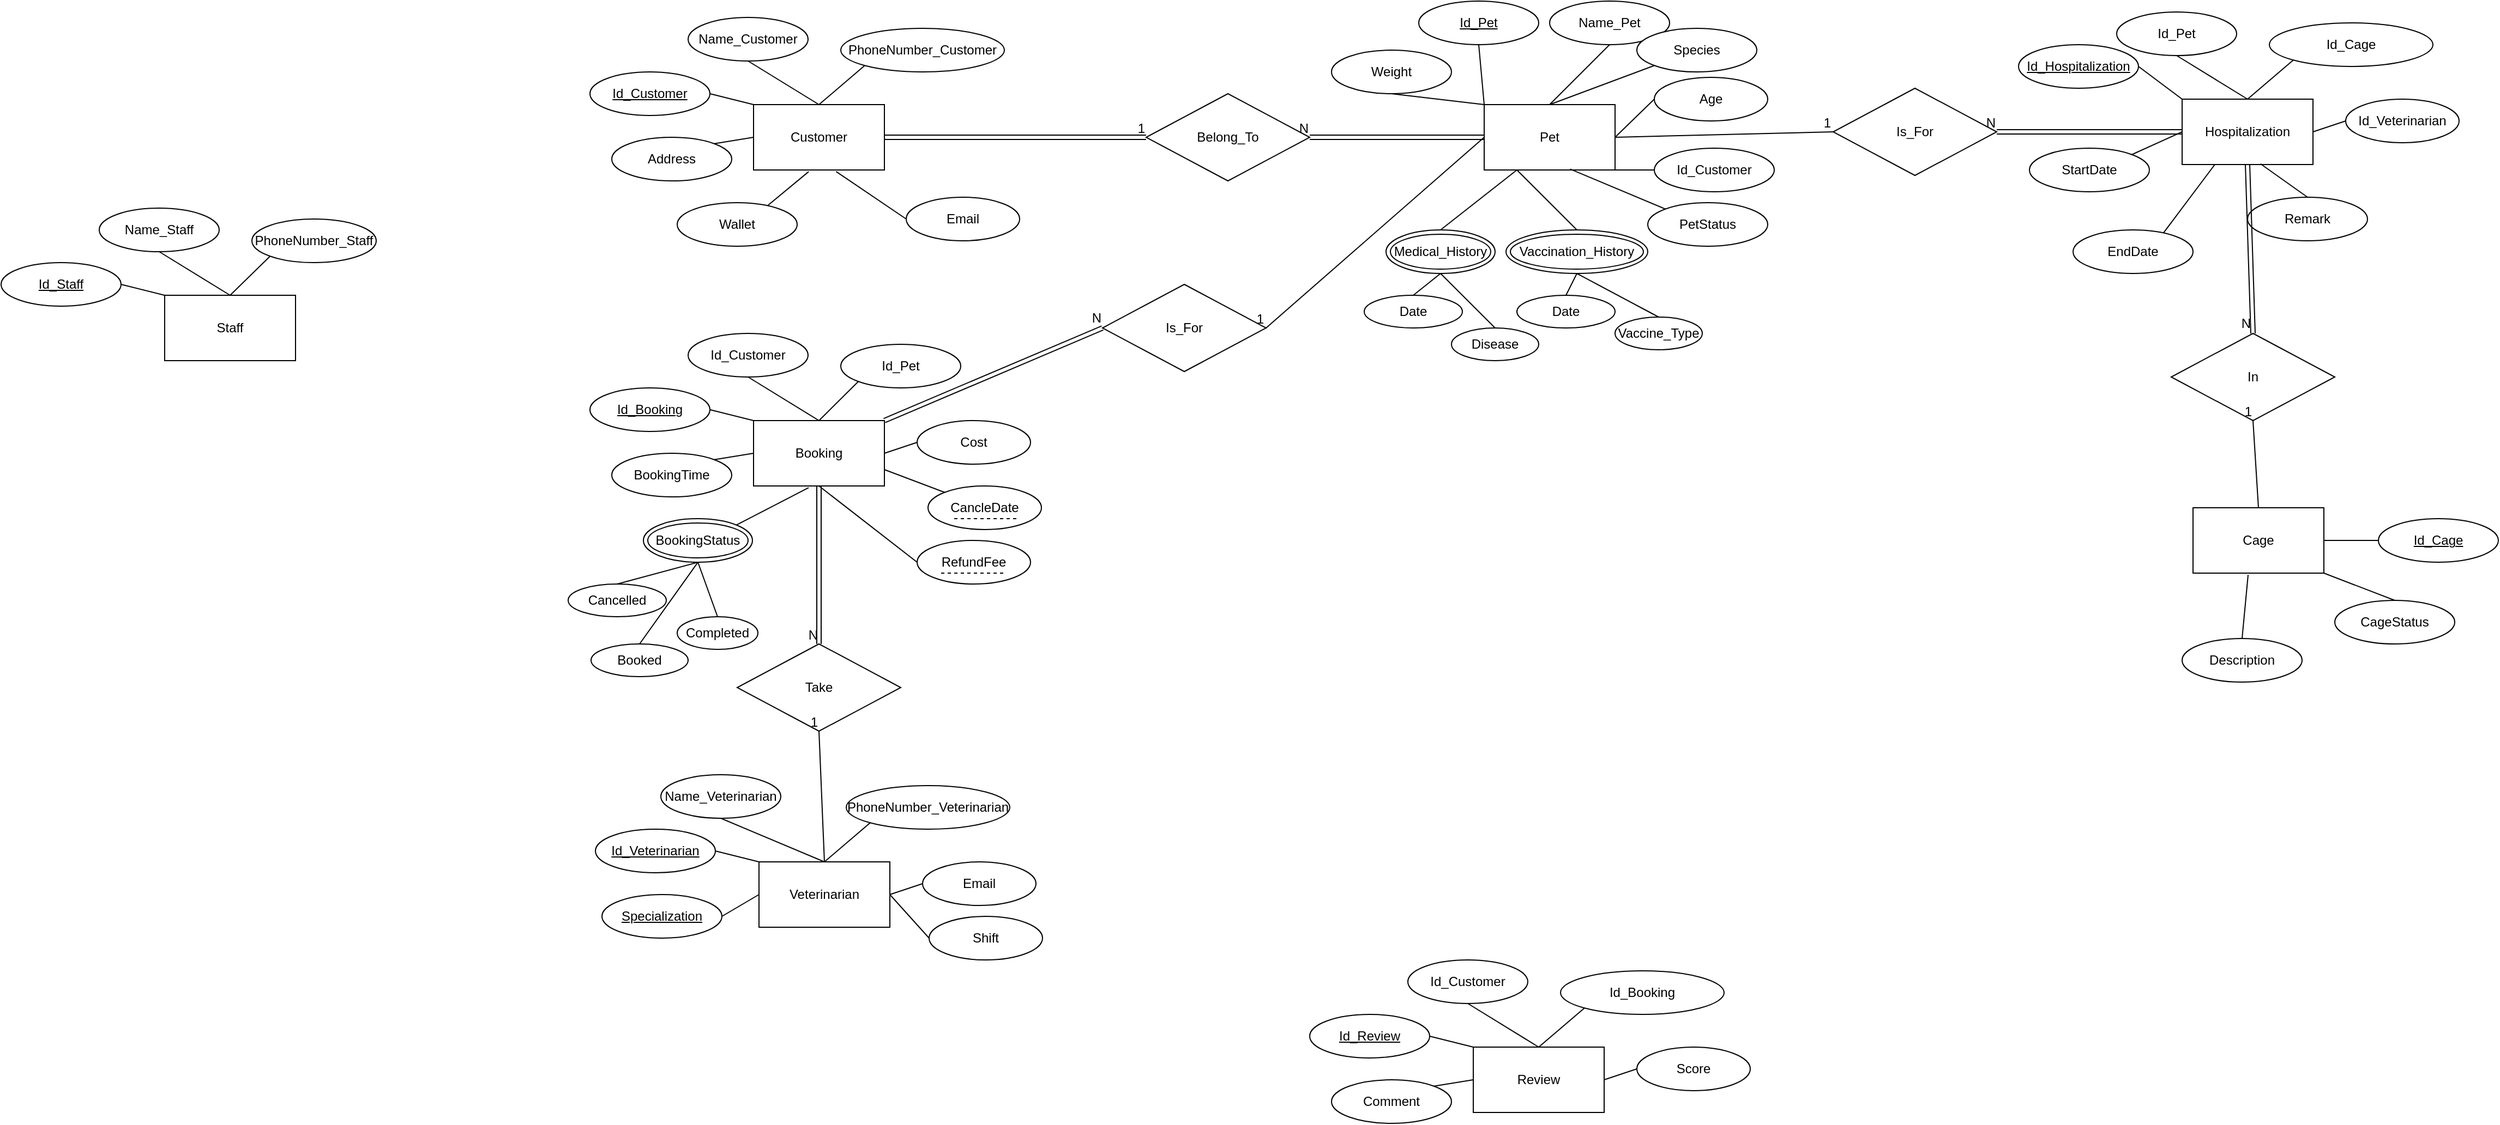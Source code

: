 <mxfile version="25.0.3">
  <diagram name="Trang-1" id="8K1XiuxhxCOyhfcTuzyn">
    <mxGraphModel dx="1692" dy="2005" grid="1" gridSize="10" guides="1" tooltips="1" connect="1" arrows="1" fold="1" page="1" pageScale="1" pageWidth="827" pageHeight="1169" math="0" shadow="0">
      <root>
        <mxCell id="0" />
        <mxCell id="1" parent="0" />
        <mxCell id="QY5TkbS7HgelhhC83756-2" value="Customer" style="rounded=0;whiteSpace=wrap;html=1;" parent="1" vertex="1">
          <mxGeometry x="-40" y="-1005" width="120" height="60" as="geometry" />
        </mxCell>
        <mxCell id="QY5TkbS7HgelhhC83756-3" value="&lt;u&gt;Id_Customer&lt;/u&gt;" style="ellipse;whiteSpace=wrap;html=1;" parent="1" vertex="1">
          <mxGeometry x="-190" y="-1035" width="110" height="40" as="geometry" />
        </mxCell>
        <mxCell id="QY5TkbS7HgelhhC83756-4" value="Address" style="ellipse;whiteSpace=wrap;html=1;" parent="1" vertex="1">
          <mxGeometry x="-170" y="-975" width="110" height="40" as="geometry" />
        </mxCell>
        <mxCell id="QY5TkbS7HgelhhC83756-5" value="Name_Customer" style="ellipse;whiteSpace=wrap;html=1;" parent="1" vertex="1">
          <mxGeometry x="-100" y="-1085" width="110" height="40" as="geometry" />
        </mxCell>
        <mxCell id="QY5TkbS7HgelhhC83756-6" value="PhoneNumber_Customer" style="ellipse;whiteSpace=wrap;html=1;" parent="1" vertex="1">
          <mxGeometry x="40" y="-1075" width="150" height="40" as="geometry" />
        </mxCell>
        <mxCell id="QY5TkbS7HgelhhC83756-7" value="Email" style="ellipse;whiteSpace=wrap;html=1;" parent="1" vertex="1">
          <mxGeometry x="100" y="-920" width="104" height="40" as="geometry" />
        </mxCell>
        <mxCell id="QY5TkbS7HgelhhC83756-8" value="Wallet" style="ellipse;whiteSpace=wrap;html=1;" parent="1" vertex="1">
          <mxGeometry x="-110" y="-915" width="110" height="40" as="geometry" />
        </mxCell>
        <mxCell id="QY5TkbS7HgelhhC83756-9" value="" style="endArrow=none;html=1;rounded=0;entryX=0;entryY=1;entryDx=0;entryDy=0;exitX=0.5;exitY=0;exitDx=0;exitDy=0;" parent="1" source="QY5TkbS7HgelhhC83756-2" target="QY5TkbS7HgelhhC83756-6" edge="1">
          <mxGeometry width="50" height="50" relative="1" as="geometry">
            <mxPoint x="170" y="-755" as="sourcePoint" />
            <mxPoint x="220" y="-805" as="targetPoint" />
          </mxGeometry>
        </mxCell>
        <mxCell id="QY5TkbS7HgelhhC83756-10" value="" style="endArrow=none;html=1;rounded=0;exitX=0.5;exitY=1;exitDx=0;exitDy=0;entryX=0.5;entryY=0;entryDx=0;entryDy=0;" parent="1" source="QY5TkbS7HgelhhC83756-5" target="QY5TkbS7HgelhhC83756-2" edge="1">
          <mxGeometry width="50" height="50" relative="1" as="geometry">
            <mxPoint x="180" y="-745" as="sourcePoint" />
            <mxPoint x="230" y="-795" as="targetPoint" />
          </mxGeometry>
        </mxCell>
        <mxCell id="QY5TkbS7HgelhhC83756-11" value="" style="endArrow=none;html=1;rounded=0;entryX=0.631;entryY=1.024;entryDx=0;entryDy=0;exitX=0;exitY=0.5;exitDx=0;exitDy=0;entryPerimeter=0;" parent="1" source="QY5TkbS7HgelhhC83756-7" target="QY5TkbS7HgelhhC83756-2" edge="1">
          <mxGeometry width="50" height="50" relative="1" as="geometry">
            <mxPoint x="190" y="-735" as="sourcePoint" />
            <mxPoint x="240" y="-785" as="targetPoint" />
          </mxGeometry>
        </mxCell>
        <mxCell id="QY5TkbS7HgelhhC83756-12" value="" style="endArrow=none;html=1;rounded=0;exitX=1;exitY=0.5;exitDx=0;exitDy=0;entryX=0;entryY=0;entryDx=0;entryDy=0;" parent="1" source="QY5TkbS7HgelhhC83756-3" target="QY5TkbS7HgelhhC83756-2" edge="1">
          <mxGeometry width="50" height="50" relative="1" as="geometry">
            <mxPoint x="-5" y="-1025" as="sourcePoint" />
            <mxPoint x="30" y="-995" as="targetPoint" />
          </mxGeometry>
        </mxCell>
        <mxCell id="QY5TkbS7HgelhhC83756-13" value="" style="endArrow=none;html=1;rounded=0;exitX=1;exitY=0;exitDx=0;exitDy=0;entryX=0;entryY=0.5;entryDx=0;entryDy=0;" parent="1" source="QY5TkbS7HgelhhC83756-4" target="QY5TkbS7HgelhhC83756-2" edge="1">
          <mxGeometry width="50" height="50" relative="1" as="geometry">
            <mxPoint x="-70" y="-1005" as="sourcePoint" />
            <mxPoint x="-30" y="-995" as="targetPoint" />
          </mxGeometry>
        </mxCell>
        <mxCell id="QY5TkbS7HgelhhC83756-14" value="" style="endArrow=none;html=1;rounded=0;entryX=0.421;entryY=1.026;entryDx=0;entryDy=0;entryPerimeter=0;exitX=0.756;exitY=0.062;exitDx=0;exitDy=0;exitPerimeter=0;" parent="1" source="QY5TkbS7HgelhhC83756-8" target="QY5TkbS7HgelhhC83756-2" edge="1">
          <mxGeometry width="50" height="50" relative="1" as="geometry">
            <mxPoint x="-30" y="-918" as="sourcePoint" />
            <mxPoint x="-30" y="-935" as="targetPoint" />
          </mxGeometry>
        </mxCell>
        <mxCell id="QY5TkbS7HgelhhC83756-18" value="Pet" style="rounded=0;whiteSpace=wrap;html=1;" parent="1" vertex="1">
          <mxGeometry x="630" y="-1005" width="120" height="60" as="geometry" />
        </mxCell>
        <mxCell id="QY5TkbS7HgelhhC83756-19" value="&lt;u&gt;Id_Pet&lt;/u&gt;" style="ellipse;whiteSpace=wrap;html=1;" parent="1" vertex="1">
          <mxGeometry x="570" y="-1100" width="110" height="40" as="geometry" />
        </mxCell>
        <mxCell id="QY5TkbS7HgelhhC83756-20" value="Weight" style="ellipse;whiteSpace=wrap;html=1;" parent="1" vertex="1">
          <mxGeometry x="490" y="-1055" width="110" height="40" as="geometry" />
        </mxCell>
        <mxCell id="QY5TkbS7HgelhhC83756-21" value="Name_Pet" style="ellipse;whiteSpace=wrap;html=1;" parent="1" vertex="1">
          <mxGeometry x="690" y="-1100" width="110" height="40" as="geometry" />
        </mxCell>
        <mxCell id="QY5TkbS7HgelhhC83756-22" value="Species" style="ellipse;whiteSpace=wrap;html=1;" parent="1" vertex="1">
          <mxGeometry x="770" y="-1075" width="110" height="40" as="geometry" />
        </mxCell>
        <mxCell id="QY5TkbS7HgelhhC83756-23" value="Age" style="ellipse;whiteSpace=wrap;html=1;" parent="1" vertex="1">
          <mxGeometry x="786" y="-1030" width="104" height="40" as="geometry" />
        </mxCell>
        <mxCell id="QY5TkbS7HgelhhC83756-25" value="" style="endArrow=none;html=1;rounded=0;entryX=0;entryY=1;entryDx=0;entryDy=0;exitX=0.5;exitY=0;exitDx=0;exitDy=0;" parent="1" source="QY5TkbS7HgelhhC83756-18" target="QY5TkbS7HgelhhC83756-22" edge="1">
          <mxGeometry width="50" height="50" relative="1" as="geometry">
            <mxPoint x="840" y="-745" as="sourcePoint" />
            <mxPoint x="890" y="-795" as="targetPoint" />
          </mxGeometry>
        </mxCell>
        <mxCell id="QY5TkbS7HgelhhC83756-26" value="" style="endArrow=none;html=1;rounded=0;exitX=0.5;exitY=1;exitDx=0;exitDy=0;entryX=0.5;entryY=0;entryDx=0;entryDy=0;" parent="1" source="QY5TkbS7HgelhhC83756-21" target="QY5TkbS7HgelhhC83756-18" edge="1">
          <mxGeometry width="50" height="50" relative="1" as="geometry">
            <mxPoint x="850" y="-735" as="sourcePoint" />
            <mxPoint x="900" y="-785" as="targetPoint" />
          </mxGeometry>
        </mxCell>
        <mxCell id="QY5TkbS7HgelhhC83756-27" value="" style="endArrow=none;html=1;rounded=0;entryX=1;entryY=0.5;entryDx=0;entryDy=0;exitX=0;exitY=0.5;exitDx=0;exitDy=0;" parent="1" source="QY5TkbS7HgelhhC83756-23" target="QY5TkbS7HgelhhC83756-18" edge="1">
          <mxGeometry width="50" height="50" relative="1" as="geometry">
            <mxPoint x="860" y="-725" as="sourcePoint" />
            <mxPoint x="910" y="-775" as="targetPoint" />
          </mxGeometry>
        </mxCell>
        <mxCell id="QY5TkbS7HgelhhC83756-28" value="" style="endArrow=none;html=1;rounded=0;exitX=0.5;exitY=1;exitDx=0;exitDy=0;entryX=0;entryY=0;entryDx=0;entryDy=0;" parent="1" source="QY5TkbS7HgelhhC83756-19" target="QY5TkbS7HgelhhC83756-18" edge="1">
          <mxGeometry width="50" height="50" relative="1" as="geometry">
            <mxPoint x="665" y="-1015" as="sourcePoint" />
            <mxPoint x="700" y="-985" as="targetPoint" />
          </mxGeometry>
        </mxCell>
        <mxCell id="QY5TkbS7HgelhhC83756-29" value="" style="endArrow=none;html=1;rounded=0;entryX=0;entryY=0;entryDx=0;entryDy=0;exitX=0.5;exitY=1;exitDx=0;exitDy=0;" parent="1" source="QY5TkbS7HgelhhC83756-20" target="QY5TkbS7HgelhhC83756-18" edge="1">
          <mxGeometry width="50" height="50" relative="1" as="geometry">
            <mxPoint x="644" y="-1050" as="sourcePoint" />
            <mxPoint x="630" y="-965" as="targetPoint" />
          </mxGeometry>
        </mxCell>
        <mxCell id="QY5TkbS7HgelhhC83756-31" value="Id_Customer" style="ellipse;whiteSpace=wrap;html=1;" parent="1" vertex="1">
          <mxGeometry x="786" y="-965" width="110" height="40" as="geometry" />
        </mxCell>
        <mxCell id="QY5TkbS7HgelhhC83756-32" value="" style="endArrow=none;html=1;rounded=0;entryX=1;entryY=1;entryDx=0;entryDy=0;exitX=0;exitY=0.5;exitDx=0;exitDy=0;" parent="1" source="QY5TkbS7HgelhhC83756-31" target="QY5TkbS7HgelhhC83756-18" edge="1">
          <mxGeometry width="50" height="50" relative="1" as="geometry">
            <mxPoint x="880" y="-860" as="sourcePoint" />
            <mxPoint x="700" y="-760" as="targetPoint" />
          </mxGeometry>
        </mxCell>
        <mxCell id="QY5TkbS7HgelhhC83756-36" value="Medical_History" style="ellipse;shape=doubleEllipse;whiteSpace=wrap;html=1;" parent="1" vertex="1">
          <mxGeometry x="540" y="-890" width="100" height="40" as="geometry" />
        </mxCell>
        <mxCell id="QY5TkbS7HgelhhC83756-37" value="Vaccination_History" style="ellipse;shape=doubleEllipse;whiteSpace=wrap;html=1;" parent="1" vertex="1">
          <mxGeometry x="650" y="-890" width="130" height="40" as="geometry" />
        </mxCell>
        <mxCell id="QY5TkbS7HgelhhC83756-38" value="" style="endArrow=none;html=1;rounded=0;exitX=0.25;exitY=1;exitDx=0;exitDy=0;entryX=0.5;entryY=0;entryDx=0;entryDy=0;" parent="1" source="QY5TkbS7HgelhhC83756-18" target="QY5TkbS7HgelhhC83756-36" edge="1">
          <mxGeometry width="50" height="50" relative="1" as="geometry">
            <mxPoint x="654" y="-1046" as="sourcePoint" />
            <mxPoint x="640" y="-985" as="targetPoint" />
          </mxGeometry>
        </mxCell>
        <mxCell id="QY5TkbS7HgelhhC83756-39" value="" style="endArrow=none;html=1;rounded=0;exitX=0.25;exitY=1;exitDx=0;exitDy=0;entryX=0.5;entryY=0;entryDx=0;entryDy=0;" parent="1" source="QY5TkbS7HgelhhC83756-18" target="QY5TkbS7HgelhhC83756-37" edge="1">
          <mxGeometry width="50" height="50" relative="1" as="geometry">
            <mxPoint x="654" y="-1046" as="sourcePoint" />
            <mxPoint x="640" y="-985" as="targetPoint" />
          </mxGeometry>
        </mxCell>
        <mxCell id="QY5TkbS7HgelhhC83756-40" value="Disease" style="ellipse;whiteSpace=wrap;html=1;" parent="1" vertex="1">
          <mxGeometry x="600" y="-800" width="80" height="30" as="geometry" />
        </mxCell>
        <mxCell id="QY5TkbS7HgelhhC83756-41" value="Date" style="ellipse;whiteSpace=wrap;html=1;" parent="1" vertex="1">
          <mxGeometry x="520" y="-830" width="90" height="30" as="geometry" />
        </mxCell>
        <mxCell id="QY5TkbS7HgelhhC83756-42" value="Vaccine_Type" style="ellipse;whiteSpace=wrap;html=1;" parent="1" vertex="1">
          <mxGeometry x="750" y="-810" width="80" height="30" as="geometry" />
        </mxCell>
        <mxCell id="QY5TkbS7HgelhhC83756-43" value="Date" style="ellipse;whiteSpace=wrap;html=1;" parent="1" vertex="1">
          <mxGeometry x="660" y="-830" width="90" height="30" as="geometry" />
        </mxCell>
        <mxCell id="QY5TkbS7HgelhhC83756-45" value="" style="endArrow=none;html=1;rounded=0;exitX=0.5;exitY=1;exitDx=0;exitDy=0;entryX=0.5;entryY=0;entryDx=0;entryDy=0;" parent="1" source="QY5TkbS7HgelhhC83756-36" target="QY5TkbS7HgelhhC83756-41" edge="1">
          <mxGeometry width="50" height="50" relative="1" as="geometry">
            <mxPoint x="670" y="-925" as="sourcePoint" />
            <mxPoint x="600" y="-880" as="targetPoint" />
          </mxGeometry>
        </mxCell>
        <mxCell id="QY5TkbS7HgelhhC83756-46" value="" style="endArrow=none;html=1;rounded=0;exitX=0.5;exitY=1;exitDx=0;exitDy=0;entryX=0.5;entryY=0;entryDx=0;entryDy=0;" parent="1" source="QY5TkbS7HgelhhC83756-36" target="QY5TkbS7HgelhhC83756-40" edge="1">
          <mxGeometry width="50" height="50" relative="1" as="geometry">
            <mxPoint x="600" y="-840" as="sourcePoint" />
            <mxPoint x="575" y="-820" as="targetPoint" />
          </mxGeometry>
        </mxCell>
        <mxCell id="QY5TkbS7HgelhhC83756-47" value="" style="endArrow=none;html=1;rounded=0;exitX=0.5;exitY=1;exitDx=0;exitDy=0;entryX=0.5;entryY=0;entryDx=0;entryDy=0;" parent="1" source="QY5TkbS7HgelhhC83756-37" target="QY5TkbS7HgelhhC83756-42" edge="1">
          <mxGeometry width="50" height="50" relative="1" as="geometry">
            <mxPoint x="600" y="-840" as="sourcePoint" />
            <mxPoint x="650" y="-790" as="targetPoint" />
          </mxGeometry>
        </mxCell>
        <mxCell id="QY5TkbS7HgelhhC83756-48" value="" style="endArrow=none;html=1;rounded=0;exitX=0.5;exitY=1;exitDx=0;exitDy=0;entryX=0.5;entryY=0;entryDx=0;entryDy=0;" parent="1" source="QY5TkbS7HgelhhC83756-37" target="QY5TkbS7HgelhhC83756-43" edge="1">
          <mxGeometry width="50" height="50" relative="1" as="geometry">
            <mxPoint x="725" y="-840" as="sourcePoint" />
            <mxPoint x="800" y="-800" as="targetPoint" />
          </mxGeometry>
        </mxCell>
        <mxCell id="QY5TkbS7HgelhhC83756-49" value="Staff" style="rounded=0;whiteSpace=wrap;html=1;" parent="1" vertex="1">
          <mxGeometry x="-580" y="-830" width="120" height="60" as="geometry" />
        </mxCell>
        <mxCell id="QY5TkbS7HgelhhC83756-50" value="&lt;u&gt;Id_Staff&lt;/u&gt;" style="ellipse;whiteSpace=wrap;html=1;" parent="1" vertex="1">
          <mxGeometry x="-730" y="-860" width="110" height="40" as="geometry" />
        </mxCell>
        <mxCell id="QY5TkbS7HgelhhC83756-52" value="Name_Staff" style="ellipse;whiteSpace=wrap;html=1;" parent="1" vertex="1">
          <mxGeometry x="-640" y="-910" width="110" height="40" as="geometry" />
        </mxCell>
        <mxCell id="QY5TkbS7HgelhhC83756-53" value="PhoneNumber_Staff" style="ellipse;whiteSpace=wrap;html=1;" parent="1" vertex="1">
          <mxGeometry x="-500" y="-900" width="114" height="40" as="geometry" />
        </mxCell>
        <mxCell id="QY5TkbS7HgelhhC83756-56" value="" style="endArrow=none;html=1;rounded=0;entryX=0;entryY=1;entryDx=0;entryDy=0;exitX=0.5;exitY=0;exitDx=0;exitDy=0;" parent="1" source="QY5TkbS7HgelhhC83756-49" target="QY5TkbS7HgelhhC83756-53" edge="1">
          <mxGeometry width="50" height="50" relative="1" as="geometry">
            <mxPoint x="-370" y="-580" as="sourcePoint" />
            <mxPoint x="-320" y="-630" as="targetPoint" />
          </mxGeometry>
        </mxCell>
        <mxCell id="QY5TkbS7HgelhhC83756-57" value="" style="endArrow=none;html=1;rounded=0;exitX=0.5;exitY=1;exitDx=0;exitDy=0;entryX=0.5;entryY=0;entryDx=0;entryDy=0;" parent="1" source="QY5TkbS7HgelhhC83756-52" target="QY5TkbS7HgelhhC83756-49" edge="1">
          <mxGeometry width="50" height="50" relative="1" as="geometry">
            <mxPoint x="-360" y="-570" as="sourcePoint" />
            <mxPoint x="-310" y="-620" as="targetPoint" />
          </mxGeometry>
        </mxCell>
        <mxCell id="QY5TkbS7HgelhhC83756-59" value="" style="endArrow=none;html=1;rounded=0;exitX=1;exitY=0.5;exitDx=0;exitDy=0;entryX=0;entryY=0;entryDx=0;entryDy=0;" parent="1" source="QY5TkbS7HgelhhC83756-50" target="QY5TkbS7HgelhhC83756-49" edge="1">
          <mxGeometry width="50" height="50" relative="1" as="geometry">
            <mxPoint x="-545" y="-850" as="sourcePoint" />
            <mxPoint x="-510" y="-820" as="targetPoint" />
          </mxGeometry>
        </mxCell>
        <mxCell id="CYrbQzywCWd79HdZjNZl-1" value="Veterinarian" style="rounded=0;whiteSpace=wrap;html=1;" parent="1" vertex="1">
          <mxGeometry x="-35" y="-310" width="120" height="60" as="geometry" />
        </mxCell>
        <mxCell id="CYrbQzywCWd79HdZjNZl-2" value="&lt;u&gt;Id_Veterinarian&lt;/u&gt;" style="ellipse;whiteSpace=wrap;html=1;" parent="1" vertex="1">
          <mxGeometry x="-185" y="-340" width="110" height="40" as="geometry" />
        </mxCell>
        <mxCell id="CYrbQzywCWd79HdZjNZl-4" value="Name_Veterinarian" style="ellipse;whiteSpace=wrap;html=1;" parent="1" vertex="1">
          <mxGeometry x="-125" y="-390" width="110" height="40" as="geometry" />
        </mxCell>
        <mxCell id="CYrbQzywCWd79HdZjNZl-5" value="PhoneNumber_Veterinarian" style="ellipse;whiteSpace=wrap;html=1;" parent="1" vertex="1">
          <mxGeometry x="45" y="-380" width="150" height="40" as="geometry" />
        </mxCell>
        <mxCell id="CYrbQzywCWd79HdZjNZl-6" value="Email" style="ellipse;whiteSpace=wrap;html=1;" parent="1" vertex="1">
          <mxGeometry x="115" y="-310" width="104" height="40" as="geometry" />
        </mxCell>
        <mxCell id="CYrbQzywCWd79HdZjNZl-8" value="" style="endArrow=none;html=1;rounded=0;entryX=0;entryY=1;entryDx=0;entryDy=0;exitX=0.5;exitY=0;exitDx=0;exitDy=0;" parent="1" source="CYrbQzywCWd79HdZjNZl-1" target="CYrbQzywCWd79HdZjNZl-5" edge="1">
          <mxGeometry width="50" height="50" relative="1" as="geometry">
            <mxPoint x="175" y="-60" as="sourcePoint" />
            <mxPoint x="225" y="-110" as="targetPoint" />
          </mxGeometry>
        </mxCell>
        <mxCell id="CYrbQzywCWd79HdZjNZl-9" value="" style="endArrow=none;html=1;rounded=0;exitX=0.5;exitY=1;exitDx=0;exitDy=0;entryX=0.5;entryY=0;entryDx=0;entryDy=0;" parent="1" source="CYrbQzywCWd79HdZjNZl-4" target="CYrbQzywCWd79HdZjNZl-1" edge="1">
          <mxGeometry width="50" height="50" relative="1" as="geometry">
            <mxPoint x="185" y="-50" as="sourcePoint" />
            <mxPoint x="235" y="-100" as="targetPoint" />
          </mxGeometry>
        </mxCell>
        <mxCell id="CYrbQzywCWd79HdZjNZl-10" value="" style="endArrow=none;html=1;rounded=0;entryX=1;entryY=0.5;entryDx=0;entryDy=0;exitX=0;exitY=0.5;exitDx=0;exitDy=0;" parent="1" source="CYrbQzywCWd79HdZjNZl-6" target="CYrbQzywCWd79HdZjNZl-1" edge="1">
          <mxGeometry width="50" height="50" relative="1" as="geometry">
            <mxPoint x="195" y="-40" as="sourcePoint" />
            <mxPoint x="245" y="-90" as="targetPoint" />
          </mxGeometry>
        </mxCell>
        <mxCell id="CYrbQzywCWd79HdZjNZl-11" value="" style="endArrow=none;html=1;rounded=0;exitX=1;exitY=0.5;exitDx=0;exitDy=0;entryX=0;entryY=0;entryDx=0;entryDy=0;" parent="1" source="CYrbQzywCWd79HdZjNZl-2" target="CYrbQzywCWd79HdZjNZl-1" edge="1">
          <mxGeometry width="50" height="50" relative="1" as="geometry">
            <mxPoint y="-330" as="sourcePoint" />
            <mxPoint x="35" y="-300" as="targetPoint" />
          </mxGeometry>
        </mxCell>
        <mxCell id="CYrbQzywCWd79HdZjNZl-12" value="" style="endArrow=none;html=1;rounded=0;exitX=1;exitY=0.5;exitDx=0;exitDy=0;entryX=0;entryY=0.5;entryDx=0;entryDy=0;" parent="1" source="CYrbQzywCWd79HdZjNZl-14" target="CYrbQzywCWd79HdZjNZl-1" edge="1">
          <mxGeometry width="50" height="50" relative="1" as="geometry">
            <mxPoint x="-71.246" y="-274.192" as="sourcePoint" />
            <mxPoint x="-25" y="-300" as="targetPoint" />
          </mxGeometry>
        </mxCell>
        <mxCell id="CYrbQzywCWd79HdZjNZl-14" value="&lt;u&gt;Specialization&lt;/u&gt;" style="ellipse;whiteSpace=wrap;html=1;" parent="1" vertex="1">
          <mxGeometry x="-179" y="-280" width="110" height="40" as="geometry" />
        </mxCell>
        <mxCell id="CYrbQzywCWd79HdZjNZl-16" value="Booking" style="rounded=0;whiteSpace=wrap;html=1;" parent="1" vertex="1">
          <mxGeometry x="-40" y="-715" width="120" height="60" as="geometry" />
        </mxCell>
        <mxCell id="CYrbQzywCWd79HdZjNZl-17" value="&lt;u&gt;Id_Booking&lt;/u&gt;" style="ellipse;whiteSpace=wrap;html=1;" parent="1" vertex="1">
          <mxGeometry x="-190" y="-745" width="110" height="40" as="geometry" />
        </mxCell>
        <mxCell id="CYrbQzywCWd79HdZjNZl-18" value="BookingTime" style="ellipse;whiteSpace=wrap;html=1;" parent="1" vertex="1">
          <mxGeometry x="-170" y="-685" width="110" height="40" as="geometry" />
        </mxCell>
        <mxCell id="CYrbQzywCWd79HdZjNZl-19" value="Id_Customer" style="ellipse;whiteSpace=wrap;html=1;" parent="1" vertex="1">
          <mxGeometry x="-100" y="-795" width="110" height="40" as="geometry" />
        </mxCell>
        <mxCell id="CYrbQzywCWd79HdZjNZl-20" value="Id_Pet" style="ellipse;whiteSpace=wrap;html=1;" parent="1" vertex="1">
          <mxGeometry x="40" y="-785" width="110" height="40" as="geometry" />
        </mxCell>
        <mxCell id="CYrbQzywCWd79HdZjNZl-21" value="Cost" style="ellipse;whiteSpace=wrap;html=1;" parent="1" vertex="1">
          <mxGeometry x="110" y="-715" width="104" height="40" as="geometry" />
        </mxCell>
        <mxCell id="CYrbQzywCWd79HdZjNZl-23" value="" style="endArrow=none;html=1;rounded=0;entryX=0;entryY=1;entryDx=0;entryDy=0;exitX=0.5;exitY=0;exitDx=0;exitDy=0;" parent="1" source="CYrbQzywCWd79HdZjNZl-16" target="CYrbQzywCWd79HdZjNZl-20" edge="1">
          <mxGeometry width="50" height="50" relative="1" as="geometry">
            <mxPoint x="170" y="-465" as="sourcePoint" />
            <mxPoint x="220" y="-515" as="targetPoint" />
          </mxGeometry>
        </mxCell>
        <mxCell id="CYrbQzywCWd79HdZjNZl-24" value="" style="endArrow=none;html=1;rounded=0;exitX=0.5;exitY=1;exitDx=0;exitDy=0;entryX=0.5;entryY=0;entryDx=0;entryDy=0;" parent="1" source="CYrbQzywCWd79HdZjNZl-19" target="CYrbQzywCWd79HdZjNZl-16" edge="1">
          <mxGeometry width="50" height="50" relative="1" as="geometry">
            <mxPoint x="180" y="-455" as="sourcePoint" />
            <mxPoint x="230" y="-505" as="targetPoint" />
          </mxGeometry>
        </mxCell>
        <mxCell id="CYrbQzywCWd79HdZjNZl-25" value="" style="endArrow=none;html=1;rounded=0;entryX=1;entryY=0.5;entryDx=0;entryDy=0;exitX=0;exitY=0.5;exitDx=0;exitDy=0;" parent="1" source="CYrbQzywCWd79HdZjNZl-21" target="CYrbQzywCWd79HdZjNZl-16" edge="1">
          <mxGeometry width="50" height="50" relative="1" as="geometry">
            <mxPoint x="190" y="-445" as="sourcePoint" />
            <mxPoint x="240" y="-495" as="targetPoint" />
          </mxGeometry>
        </mxCell>
        <mxCell id="CYrbQzywCWd79HdZjNZl-26" value="" style="endArrow=none;html=1;rounded=0;exitX=1;exitY=0.5;exitDx=0;exitDy=0;entryX=0;entryY=0;entryDx=0;entryDy=0;" parent="1" source="CYrbQzywCWd79HdZjNZl-17" target="CYrbQzywCWd79HdZjNZl-16" edge="1">
          <mxGeometry width="50" height="50" relative="1" as="geometry">
            <mxPoint x="-5" y="-735" as="sourcePoint" />
            <mxPoint x="30" y="-705" as="targetPoint" />
          </mxGeometry>
        </mxCell>
        <mxCell id="CYrbQzywCWd79HdZjNZl-27" value="" style="endArrow=none;html=1;rounded=0;exitX=1;exitY=0;exitDx=0;exitDy=0;entryX=0;entryY=0.5;entryDx=0;entryDy=0;" parent="1" source="CYrbQzywCWd79HdZjNZl-18" target="CYrbQzywCWd79HdZjNZl-16" edge="1">
          <mxGeometry width="50" height="50" relative="1" as="geometry">
            <mxPoint x="-70" y="-715" as="sourcePoint" />
            <mxPoint x="-30" y="-705" as="targetPoint" />
          </mxGeometry>
        </mxCell>
        <mxCell id="CYrbQzywCWd79HdZjNZl-28" value="" style="endArrow=none;html=1;rounded=0;entryX=0.421;entryY=1.026;entryDx=0;entryDy=0;entryPerimeter=0;exitX=1;exitY=0;exitDx=0;exitDy=0;" parent="1" source="CYrbQzywCWd79HdZjNZl-31" target="CYrbQzywCWd79HdZjNZl-16" edge="1">
          <mxGeometry width="50" height="50" relative="1" as="geometry">
            <mxPoint x="-27.84" y="-622.52" as="sourcePoint" />
            <mxPoint x="-30" y="-645" as="targetPoint" />
          </mxGeometry>
        </mxCell>
        <mxCell id="CYrbQzywCWd79HdZjNZl-29" value="Shift" style="ellipse;whiteSpace=wrap;html=1;" parent="1" vertex="1">
          <mxGeometry x="121" y="-260" width="104" height="40" as="geometry" />
        </mxCell>
        <mxCell id="CYrbQzywCWd79HdZjNZl-30" value="" style="endArrow=none;html=1;rounded=0;entryX=1;entryY=0.5;entryDx=0;entryDy=0;exitX=0;exitY=0.5;exitDx=0;exitDy=0;" parent="1" source="CYrbQzywCWd79HdZjNZl-29" target="CYrbQzywCWd79HdZjNZl-1" edge="1">
          <mxGeometry width="50" height="50" relative="1" as="geometry">
            <mxPoint x="201" y="10" as="sourcePoint" />
            <mxPoint x="91" y="-230" as="targetPoint" />
          </mxGeometry>
        </mxCell>
        <mxCell id="CYrbQzywCWd79HdZjNZl-31" value="BookingStatus" style="ellipse;shape=doubleEllipse;whiteSpace=wrap;html=1;" parent="1" vertex="1">
          <mxGeometry x="-141" y="-625" width="100" height="40" as="geometry" />
        </mxCell>
        <mxCell id="CYrbQzywCWd79HdZjNZl-33" value="Cancelled" style="ellipse;whiteSpace=wrap;html=1;" parent="1" vertex="1">
          <mxGeometry x="-210" y="-565" width="90" height="30" as="geometry" />
        </mxCell>
        <mxCell id="CYrbQzywCWd79HdZjNZl-34" value="Booked" style="ellipse;whiteSpace=wrap;html=1;" parent="1" vertex="1">
          <mxGeometry x="-189" y="-510" width="89" height="30" as="geometry" />
        </mxCell>
        <mxCell id="CYrbQzywCWd79HdZjNZl-35" value="Completed" style="ellipse;whiteSpace=wrap;html=1;" parent="1" vertex="1">
          <mxGeometry x="-110" y="-535" width="74" height="30" as="geometry" />
        </mxCell>
        <mxCell id="CYrbQzywCWd79HdZjNZl-36" value="" style="endArrow=none;html=1;rounded=0;exitX=0.5;exitY=0;exitDx=0;exitDy=0;entryX=0.5;entryY=1;entryDx=0;entryDy=0;" parent="1" source="CYrbQzywCWd79HdZjNZl-33" target="CYrbQzywCWd79HdZjNZl-31" edge="1">
          <mxGeometry width="50" height="50" relative="1" as="geometry">
            <mxPoint x="50" y="-675" as="sourcePoint" />
            <mxPoint x="100" y="-725" as="targetPoint" />
          </mxGeometry>
        </mxCell>
        <mxCell id="CYrbQzywCWd79HdZjNZl-37" value="" style="endArrow=none;html=1;rounded=0;exitX=0.5;exitY=0;exitDx=0;exitDy=0;entryX=0.5;entryY=1;entryDx=0;entryDy=0;" parent="1" source="CYrbQzywCWd79HdZjNZl-34" target="CYrbQzywCWd79HdZjNZl-31" edge="1">
          <mxGeometry width="50" height="50" relative="1" as="geometry">
            <mxPoint x="-155" y="-555" as="sourcePoint" />
            <mxPoint x="-81" y="-575" as="targetPoint" />
          </mxGeometry>
        </mxCell>
        <mxCell id="CYrbQzywCWd79HdZjNZl-38" value="" style="endArrow=none;html=1;rounded=0;exitX=0.5;exitY=0;exitDx=0;exitDy=0;entryX=0.5;entryY=1;entryDx=0;entryDy=0;" parent="1" source="CYrbQzywCWd79HdZjNZl-35" target="CYrbQzywCWd79HdZjNZl-31" edge="1">
          <mxGeometry width="50" height="50" relative="1" as="geometry">
            <mxPoint x="-40" y="-555" as="sourcePoint" />
            <mxPoint x="-81" y="-575" as="targetPoint" />
          </mxGeometry>
        </mxCell>
        <mxCell id="CYrbQzywCWd79HdZjNZl-39" value="CancleDate" style="ellipse;whiteSpace=wrap;html=1;" parent="1" vertex="1">
          <mxGeometry x="120" y="-655" width="104" height="40" as="geometry" />
        </mxCell>
        <mxCell id="rCRyRs_JGvl4wqe72HWA-1" value="" style="endArrow=none;dashed=1;html=1;rounded=0;" edge="1" parent="1">
          <mxGeometry width="50" height="50" relative="1" as="geometry">
            <mxPoint x="144" y="-625" as="sourcePoint" />
            <mxPoint x="204" y="-625" as="targetPoint" />
            <Array as="points">
              <mxPoint x="164" y="-625" />
            </Array>
          </mxGeometry>
        </mxCell>
        <mxCell id="rCRyRs_JGvl4wqe72HWA-4" value="" style="endArrow=none;html=1;rounded=0;entryX=0;entryY=0;entryDx=0;entryDy=0;exitX=1;exitY=0.75;exitDx=0;exitDy=0;" edge="1" parent="1" source="CYrbQzywCWd79HdZjNZl-16" target="CYrbQzywCWd79HdZjNZl-39">
          <mxGeometry width="50" height="50" relative="1" as="geometry">
            <mxPoint x="80" y="-555" as="sourcePoint" />
            <mxPoint x="130" y="-605" as="targetPoint" />
          </mxGeometry>
        </mxCell>
        <mxCell id="rCRyRs_JGvl4wqe72HWA-8" value="RefundFee" style="ellipse;whiteSpace=wrap;html=1;" vertex="1" parent="1">
          <mxGeometry x="110" y="-605" width="104" height="40" as="geometry" />
        </mxCell>
        <mxCell id="rCRyRs_JGvl4wqe72HWA-9" value="" style="endArrow=none;dashed=1;html=1;rounded=0;" edge="1" parent="1">
          <mxGeometry width="50" height="50" relative="1" as="geometry">
            <mxPoint x="132" y="-575" as="sourcePoint" />
            <mxPoint x="192" y="-575" as="targetPoint" />
            <Array as="points">
              <mxPoint x="152" y="-575" />
            </Array>
          </mxGeometry>
        </mxCell>
        <mxCell id="rCRyRs_JGvl4wqe72HWA-11" value="" style="endArrow=none;html=1;rounded=0;exitX=0.5;exitY=1;exitDx=0;exitDy=0;entryX=0;entryY=0.5;entryDx=0;entryDy=0;" edge="1" parent="1" source="CYrbQzywCWd79HdZjNZl-16" target="rCRyRs_JGvl4wqe72HWA-8">
          <mxGeometry width="50" height="50" relative="1" as="geometry">
            <mxPoint x="100" y="-945" as="sourcePoint" />
            <mxPoint x="150" y="-995" as="targetPoint" />
          </mxGeometry>
        </mxCell>
        <mxCell id="rCRyRs_JGvl4wqe72HWA-12" value="Cage" style="rounded=0;whiteSpace=wrap;html=1;" vertex="1" parent="1">
          <mxGeometry x="1280" y="-635" width="120" height="60" as="geometry" />
        </mxCell>
        <mxCell id="rCRyRs_JGvl4wqe72HWA-13" value="&lt;u&gt;Id_Cage&lt;/u&gt;" style="ellipse;whiteSpace=wrap;html=1;" vertex="1" parent="1">
          <mxGeometry x="1450" y="-625" width="110" height="40" as="geometry" />
        </mxCell>
        <mxCell id="rCRyRs_JGvl4wqe72HWA-14" value="CageStatus" style="ellipse;whiteSpace=wrap;html=1;" vertex="1" parent="1">
          <mxGeometry x="1410" y="-550" width="110" height="40" as="geometry" />
        </mxCell>
        <mxCell id="rCRyRs_JGvl4wqe72HWA-18" value="Description" style="ellipse;whiteSpace=wrap;html=1;" vertex="1" parent="1">
          <mxGeometry x="1270" y="-515" width="110" height="40" as="geometry" />
        </mxCell>
        <mxCell id="rCRyRs_JGvl4wqe72HWA-22" value="" style="endArrow=none;html=1;rounded=0;entryX=1;entryY=0.5;entryDx=0;entryDy=0;exitX=0;exitY=0.5;exitDx=0;exitDy=0;" edge="1" source="rCRyRs_JGvl4wqe72HWA-13" target="rCRyRs_JGvl4wqe72HWA-12" parent="1">
          <mxGeometry width="50" height="50" relative="1" as="geometry">
            <mxPoint x="1530" y="-665" as="sourcePoint" />
            <mxPoint x="1300" y="-615" as="targetPoint" />
          </mxGeometry>
        </mxCell>
        <mxCell id="rCRyRs_JGvl4wqe72HWA-23" value="" style="endArrow=none;html=1;rounded=0;exitX=0.5;exitY=0;exitDx=0;exitDy=0;entryX=1;entryY=1;entryDx=0;entryDy=0;" edge="1" source="rCRyRs_JGvl4wqe72HWA-14" target="rCRyRs_JGvl4wqe72HWA-12" parent="1">
          <mxGeometry width="50" height="50" relative="1" as="geometry">
            <mxPoint x="1200" y="-625" as="sourcePoint" />
            <mxPoint x="1240" y="-615" as="targetPoint" />
          </mxGeometry>
        </mxCell>
        <mxCell id="rCRyRs_JGvl4wqe72HWA-24" value="" style="endArrow=none;html=1;rounded=0;entryX=0.421;entryY=1.026;entryDx=0;entryDy=0;entryPerimeter=0;exitX=0.5;exitY=0;exitDx=0;exitDy=0;" edge="1" source="rCRyRs_JGvl4wqe72HWA-18" target="rCRyRs_JGvl4wqe72HWA-12" parent="1">
          <mxGeometry width="50" height="50" relative="1" as="geometry">
            <mxPoint x="1240" y="-538" as="sourcePoint" />
            <mxPoint x="1240" y="-555" as="targetPoint" />
          </mxGeometry>
        </mxCell>
        <mxCell id="rCRyRs_JGvl4wqe72HWA-25" value="Hospitalization" style="rounded=0;whiteSpace=wrap;html=1;" vertex="1" parent="1">
          <mxGeometry x="1270" y="-1010" width="120" height="60" as="geometry" />
        </mxCell>
        <mxCell id="rCRyRs_JGvl4wqe72HWA-26" value="&lt;u&gt;Id_Hospitalization&lt;/u&gt;" style="ellipse;whiteSpace=wrap;html=1;" vertex="1" parent="1">
          <mxGeometry x="1120" y="-1060" width="110" height="40" as="geometry" />
        </mxCell>
        <mxCell id="rCRyRs_JGvl4wqe72HWA-27" value="StartDate" style="ellipse;whiteSpace=wrap;html=1;" vertex="1" parent="1">
          <mxGeometry x="1130" y="-965" width="110" height="40" as="geometry" />
        </mxCell>
        <mxCell id="rCRyRs_JGvl4wqe72HWA-28" value="Id_Pet" style="ellipse;whiteSpace=wrap;html=1;" vertex="1" parent="1">
          <mxGeometry x="1210" y="-1090" width="110" height="40" as="geometry" />
        </mxCell>
        <mxCell id="rCRyRs_JGvl4wqe72HWA-29" value="Id_Cage" style="ellipse;whiteSpace=wrap;html=1;" vertex="1" parent="1">
          <mxGeometry x="1350" y="-1080" width="150" height="40" as="geometry" />
        </mxCell>
        <mxCell id="rCRyRs_JGvl4wqe72HWA-30" value="Id_Veterinarian" style="ellipse;whiteSpace=wrap;html=1;" vertex="1" parent="1">
          <mxGeometry x="1420" y="-1010" width="104" height="40" as="geometry" />
        </mxCell>
        <mxCell id="rCRyRs_JGvl4wqe72HWA-31" value="EndDate" style="ellipse;whiteSpace=wrap;html=1;" vertex="1" parent="1">
          <mxGeometry x="1170" y="-890" width="110" height="40" as="geometry" />
        </mxCell>
        <mxCell id="rCRyRs_JGvl4wqe72HWA-32" value="" style="endArrow=none;html=1;rounded=0;entryX=0;entryY=1;entryDx=0;entryDy=0;exitX=0.5;exitY=0;exitDx=0;exitDy=0;" edge="1" source="rCRyRs_JGvl4wqe72HWA-25" target="rCRyRs_JGvl4wqe72HWA-29" parent="1">
          <mxGeometry width="50" height="50" relative="1" as="geometry">
            <mxPoint x="1480" y="-760" as="sourcePoint" />
            <mxPoint x="1530" y="-810" as="targetPoint" />
          </mxGeometry>
        </mxCell>
        <mxCell id="rCRyRs_JGvl4wqe72HWA-33" value="" style="endArrow=none;html=1;rounded=0;exitX=0.5;exitY=1;exitDx=0;exitDy=0;entryX=0.5;entryY=0;entryDx=0;entryDy=0;" edge="1" source="rCRyRs_JGvl4wqe72HWA-28" target="rCRyRs_JGvl4wqe72HWA-25" parent="1">
          <mxGeometry width="50" height="50" relative="1" as="geometry">
            <mxPoint x="1490" y="-750" as="sourcePoint" />
            <mxPoint x="1540" y="-800" as="targetPoint" />
          </mxGeometry>
        </mxCell>
        <mxCell id="rCRyRs_JGvl4wqe72HWA-34" value="" style="endArrow=none;html=1;rounded=0;entryX=1;entryY=0.5;entryDx=0;entryDy=0;exitX=0;exitY=0.5;exitDx=0;exitDy=0;" edge="1" source="rCRyRs_JGvl4wqe72HWA-30" target="rCRyRs_JGvl4wqe72HWA-25" parent="1">
          <mxGeometry width="50" height="50" relative="1" as="geometry">
            <mxPoint x="1500" y="-740" as="sourcePoint" />
            <mxPoint x="1550" y="-790" as="targetPoint" />
          </mxGeometry>
        </mxCell>
        <mxCell id="rCRyRs_JGvl4wqe72HWA-35" value="" style="endArrow=none;html=1;rounded=0;exitX=1;exitY=0.5;exitDx=0;exitDy=0;entryX=0;entryY=0;entryDx=0;entryDy=0;" edge="1" source="rCRyRs_JGvl4wqe72HWA-26" target="rCRyRs_JGvl4wqe72HWA-25" parent="1">
          <mxGeometry width="50" height="50" relative="1" as="geometry">
            <mxPoint x="1305" y="-1030" as="sourcePoint" />
            <mxPoint x="1340" y="-1000" as="targetPoint" />
          </mxGeometry>
        </mxCell>
        <mxCell id="rCRyRs_JGvl4wqe72HWA-36" value="" style="endArrow=none;html=1;rounded=0;exitX=1;exitY=0;exitDx=0;exitDy=0;entryX=0;entryY=0.5;entryDx=0;entryDy=0;" edge="1" source="rCRyRs_JGvl4wqe72HWA-27" target="rCRyRs_JGvl4wqe72HWA-25" parent="1">
          <mxGeometry width="50" height="50" relative="1" as="geometry">
            <mxPoint x="1240" y="-1010" as="sourcePoint" />
            <mxPoint x="1280" y="-1000" as="targetPoint" />
          </mxGeometry>
        </mxCell>
        <mxCell id="rCRyRs_JGvl4wqe72HWA-37" value="" style="endArrow=none;html=1;rounded=0;entryX=0.25;entryY=1;entryDx=0;entryDy=0;exitX=0.756;exitY=0.062;exitDx=0;exitDy=0;exitPerimeter=0;" edge="1" source="rCRyRs_JGvl4wqe72HWA-31" target="rCRyRs_JGvl4wqe72HWA-25" parent="1">
          <mxGeometry width="50" height="50" relative="1" as="geometry">
            <mxPoint x="1280" y="-923" as="sourcePoint" />
            <mxPoint x="1280" y="-940" as="targetPoint" />
          </mxGeometry>
        </mxCell>
        <mxCell id="rCRyRs_JGvl4wqe72HWA-39" value="Remark" style="ellipse;whiteSpace=wrap;html=1;" vertex="1" parent="1">
          <mxGeometry x="1330" y="-920" width="110" height="40" as="geometry" />
        </mxCell>
        <mxCell id="rCRyRs_JGvl4wqe72HWA-40" value="" style="endArrow=none;html=1;rounded=0;exitX=0.5;exitY=0;exitDx=0;exitDy=0;entryX=0.599;entryY=0.99;entryDx=0;entryDy=0;entryPerimeter=0;" edge="1" parent="1" source="rCRyRs_JGvl4wqe72HWA-39" target="rCRyRs_JGvl4wqe72HWA-25">
          <mxGeometry width="50" height="50" relative="1" as="geometry">
            <mxPoint x="1293" y="-908" as="sourcePoint" />
            <mxPoint x="1340" y="-940" as="targetPoint" />
          </mxGeometry>
        </mxCell>
        <mxCell id="rCRyRs_JGvl4wqe72HWA-41" value="Review" style="rounded=0;whiteSpace=wrap;html=1;" vertex="1" parent="1">
          <mxGeometry x="620" y="-140" width="120" height="60" as="geometry" />
        </mxCell>
        <mxCell id="rCRyRs_JGvl4wqe72HWA-42" value="&lt;u&gt;Id_Review&lt;/u&gt;" style="ellipse;whiteSpace=wrap;html=1;" vertex="1" parent="1">
          <mxGeometry x="470" y="-170" width="110" height="40" as="geometry" />
        </mxCell>
        <mxCell id="rCRyRs_JGvl4wqe72HWA-43" value="Comment" style="ellipse;whiteSpace=wrap;html=1;" vertex="1" parent="1">
          <mxGeometry x="490" y="-110" width="110" height="40" as="geometry" />
        </mxCell>
        <mxCell id="rCRyRs_JGvl4wqe72HWA-44" value="Id_Customer" style="ellipse;whiteSpace=wrap;html=1;" vertex="1" parent="1">
          <mxGeometry x="560" y="-220" width="110" height="40" as="geometry" />
        </mxCell>
        <mxCell id="rCRyRs_JGvl4wqe72HWA-45" value="Id_Booking" style="ellipse;whiteSpace=wrap;html=1;" vertex="1" parent="1">
          <mxGeometry x="700" y="-210" width="150" height="40" as="geometry" />
        </mxCell>
        <mxCell id="rCRyRs_JGvl4wqe72HWA-46" value="Score" style="ellipse;whiteSpace=wrap;html=1;" vertex="1" parent="1">
          <mxGeometry x="770" y="-140" width="104" height="40" as="geometry" />
        </mxCell>
        <mxCell id="rCRyRs_JGvl4wqe72HWA-48" value="" style="endArrow=none;html=1;rounded=0;entryX=0;entryY=1;entryDx=0;entryDy=0;exitX=0.5;exitY=0;exitDx=0;exitDy=0;" edge="1" source="rCRyRs_JGvl4wqe72HWA-41" target="rCRyRs_JGvl4wqe72HWA-45" parent="1">
          <mxGeometry width="50" height="50" relative="1" as="geometry">
            <mxPoint x="830" y="110" as="sourcePoint" />
            <mxPoint x="880" y="60" as="targetPoint" />
          </mxGeometry>
        </mxCell>
        <mxCell id="rCRyRs_JGvl4wqe72HWA-49" value="" style="endArrow=none;html=1;rounded=0;exitX=0.5;exitY=1;exitDx=0;exitDy=0;entryX=0.5;entryY=0;entryDx=0;entryDy=0;" edge="1" source="rCRyRs_JGvl4wqe72HWA-44" target="rCRyRs_JGvl4wqe72HWA-41" parent="1">
          <mxGeometry width="50" height="50" relative="1" as="geometry">
            <mxPoint x="840" y="120" as="sourcePoint" />
            <mxPoint x="890" y="70" as="targetPoint" />
          </mxGeometry>
        </mxCell>
        <mxCell id="rCRyRs_JGvl4wqe72HWA-50" value="" style="endArrow=none;html=1;rounded=0;entryX=1;entryY=0.5;entryDx=0;entryDy=0;exitX=0;exitY=0.5;exitDx=0;exitDy=0;" edge="1" source="rCRyRs_JGvl4wqe72HWA-46" target="rCRyRs_JGvl4wqe72HWA-41" parent="1">
          <mxGeometry width="50" height="50" relative="1" as="geometry">
            <mxPoint x="850" y="130" as="sourcePoint" />
            <mxPoint x="900" y="80" as="targetPoint" />
          </mxGeometry>
        </mxCell>
        <mxCell id="rCRyRs_JGvl4wqe72HWA-51" value="" style="endArrow=none;html=1;rounded=0;exitX=1;exitY=0.5;exitDx=0;exitDy=0;entryX=0;entryY=0;entryDx=0;entryDy=0;" edge="1" source="rCRyRs_JGvl4wqe72HWA-42" target="rCRyRs_JGvl4wqe72HWA-41" parent="1">
          <mxGeometry width="50" height="50" relative="1" as="geometry">
            <mxPoint x="655" y="-160" as="sourcePoint" />
            <mxPoint x="690" y="-130" as="targetPoint" />
          </mxGeometry>
        </mxCell>
        <mxCell id="rCRyRs_JGvl4wqe72HWA-52" value="" style="endArrow=none;html=1;rounded=0;exitX=1;exitY=0;exitDx=0;exitDy=0;entryX=0;entryY=0.5;entryDx=0;entryDy=0;" edge="1" source="rCRyRs_JGvl4wqe72HWA-43" target="rCRyRs_JGvl4wqe72HWA-41" parent="1">
          <mxGeometry width="50" height="50" relative="1" as="geometry">
            <mxPoint x="590" y="-140" as="sourcePoint" />
            <mxPoint x="630" y="-130" as="targetPoint" />
          </mxGeometry>
        </mxCell>
        <mxCell id="rCRyRs_JGvl4wqe72HWA-56" value="Belong_To" style="rhombus;whiteSpace=wrap;html=1;" vertex="1" parent="1">
          <mxGeometry x="320" y="-1015" width="150" height="80" as="geometry" />
        </mxCell>
        <mxCell id="rCRyRs_JGvl4wqe72HWA-76" value="Is_For" style="rhombus;whiteSpace=wrap;html=1;" vertex="1" parent="1">
          <mxGeometry x="280" y="-840" width="150" height="80" as="geometry" />
        </mxCell>
        <mxCell id="rCRyRs_JGvl4wqe72HWA-81" value="" style="endArrow=none;html=1;rounded=0;entryX=1;entryY=0.5;entryDx=0;entryDy=0;exitX=0;exitY=0.5;exitDx=0;exitDy=0;" edge="1" parent="1" source="QY5TkbS7HgelhhC83756-18" target="rCRyRs_JGvl4wqe72HWA-76">
          <mxGeometry relative="1" as="geometry">
            <mxPoint x="270" y="-670" as="sourcePoint" />
            <mxPoint x="430" y="-670" as="targetPoint" />
          </mxGeometry>
        </mxCell>
        <mxCell id="rCRyRs_JGvl4wqe72HWA-82" value="1" style="resizable=0;html=1;whiteSpace=wrap;align=right;verticalAlign=bottom;" connectable="0" vertex="1" parent="rCRyRs_JGvl4wqe72HWA-81">
          <mxGeometry x="1" relative="1" as="geometry" />
        </mxCell>
        <mxCell id="rCRyRs_JGvl4wqe72HWA-83" value="Take" style="rhombus;whiteSpace=wrap;html=1;" vertex="1" parent="1">
          <mxGeometry x="-55" y="-510" width="150" height="80" as="geometry" />
        </mxCell>
        <mxCell id="rCRyRs_JGvl4wqe72HWA-88" value="" style="endArrow=none;html=1;rounded=0;exitX=0.5;exitY=0;exitDx=0;exitDy=0;entryX=0.5;entryY=1;entryDx=0;entryDy=0;" edge="1" parent="1" source="CYrbQzywCWd79HdZjNZl-1" target="rCRyRs_JGvl4wqe72HWA-83">
          <mxGeometry relative="1" as="geometry">
            <mxPoint x="120" y="-570" as="sourcePoint" />
            <mxPoint x="280" y="-570" as="targetPoint" />
          </mxGeometry>
        </mxCell>
        <mxCell id="rCRyRs_JGvl4wqe72HWA-89" value="1" style="resizable=0;html=1;whiteSpace=wrap;align=right;verticalAlign=bottom;" connectable="0" vertex="1" parent="rCRyRs_JGvl4wqe72HWA-88">
          <mxGeometry x="1" relative="1" as="geometry" />
        </mxCell>
        <mxCell id="rCRyRs_JGvl4wqe72HWA-91" value="" style="shape=link;html=1;rounded=0;exitX=1;exitY=0;exitDx=0;exitDy=0;entryX=0;entryY=0.5;entryDx=0;entryDy=0;" edge="1" parent="1" source="CYrbQzywCWd79HdZjNZl-16" target="rCRyRs_JGvl4wqe72HWA-76">
          <mxGeometry relative="1" as="geometry">
            <mxPoint x="220" y="-700" as="sourcePoint" />
            <mxPoint x="380" y="-700" as="targetPoint" />
          </mxGeometry>
        </mxCell>
        <mxCell id="rCRyRs_JGvl4wqe72HWA-92" value="N" style="resizable=0;html=1;whiteSpace=wrap;align=right;verticalAlign=bottom;" connectable="0" vertex="1" parent="rCRyRs_JGvl4wqe72HWA-91">
          <mxGeometry x="1" relative="1" as="geometry" />
        </mxCell>
        <mxCell id="rCRyRs_JGvl4wqe72HWA-93" value="" style="shape=link;html=1;rounded=0;exitX=0.5;exitY=1;exitDx=0;exitDy=0;entryX=0.5;entryY=0;entryDx=0;entryDy=0;" edge="1" parent="1" source="CYrbQzywCWd79HdZjNZl-16" target="rCRyRs_JGvl4wqe72HWA-83">
          <mxGeometry relative="1" as="geometry">
            <mxPoint x="220" y="-700" as="sourcePoint" />
            <mxPoint x="380" y="-700" as="targetPoint" />
          </mxGeometry>
        </mxCell>
        <mxCell id="rCRyRs_JGvl4wqe72HWA-94" value="N" style="resizable=0;html=1;whiteSpace=wrap;align=right;verticalAlign=bottom;" connectable="0" vertex="1" parent="rCRyRs_JGvl4wqe72HWA-93">
          <mxGeometry x="1" relative="1" as="geometry" />
        </mxCell>
        <mxCell id="rCRyRs_JGvl4wqe72HWA-95" value="" style="shape=link;html=1;rounded=0;exitX=1;exitY=0.5;exitDx=0;exitDy=0;entryX=0;entryY=0.5;entryDx=0;entryDy=0;" edge="1" parent="1" source="QY5TkbS7HgelhhC83756-2" target="rCRyRs_JGvl4wqe72HWA-56">
          <mxGeometry relative="1" as="geometry">
            <mxPoint x="290" y="-830" as="sourcePoint" />
            <mxPoint x="450" y="-830" as="targetPoint" />
          </mxGeometry>
        </mxCell>
        <mxCell id="rCRyRs_JGvl4wqe72HWA-96" value="1" style="resizable=0;html=1;whiteSpace=wrap;align=right;verticalAlign=bottom;" connectable="0" vertex="1" parent="rCRyRs_JGvl4wqe72HWA-95">
          <mxGeometry x="1" relative="1" as="geometry" />
        </mxCell>
        <mxCell id="rCRyRs_JGvl4wqe72HWA-97" value="" style="shape=link;html=1;rounded=0;entryX=1;entryY=0.5;entryDx=0;entryDy=0;exitX=0;exitY=0.5;exitDx=0;exitDy=0;" edge="1" parent="1" source="QY5TkbS7HgelhhC83756-18" target="rCRyRs_JGvl4wqe72HWA-56">
          <mxGeometry relative="1" as="geometry">
            <mxPoint x="290" y="-830" as="sourcePoint" />
            <mxPoint x="450" y="-830" as="targetPoint" />
          </mxGeometry>
        </mxCell>
        <mxCell id="rCRyRs_JGvl4wqe72HWA-98" value="N" style="resizable=0;html=1;whiteSpace=wrap;align=right;verticalAlign=bottom;" connectable="0" vertex="1" parent="rCRyRs_JGvl4wqe72HWA-97">
          <mxGeometry x="1" relative="1" as="geometry" />
        </mxCell>
        <mxCell id="rCRyRs_JGvl4wqe72HWA-99" value="Is_For" style="rhombus;whiteSpace=wrap;html=1;" vertex="1" parent="1">
          <mxGeometry x="950" y="-1020" width="150" height="80" as="geometry" />
        </mxCell>
        <mxCell id="rCRyRs_JGvl4wqe72HWA-100" value="" style="shape=link;html=1;rounded=0;entryX=1;entryY=0.5;entryDx=0;entryDy=0;exitX=0;exitY=0.5;exitDx=0;exitDy=0;" edge="1" parent="1" source="rCRyRs_JGvl4wqe72HWA-25" target="rCRyRs_JGvl4wqe72HWA-99">
          <mxGeometry relative="1" as="geometry">
            <mxPoint x="920" y="-850" as="sourcePoint" />
            <mxPoint x="1080" y="-850" as="targetPoint" />
          </mxGeometry>
        </mxCell>
        <mxCell id="rCRyRs_JGvl4wqe72HWA-101" value="N" style="resizable=0;html=1;whiteSpace=wrap;align=right;verticalAlign=bottom;" connectable="0" vertex="1" parent="rCRyRs_JGvl4wqe72HWA-100">
          <mxGeometry x="1" relative="1" as="geometry" />
        </mxCell>
        <mxCell id="rCRyRs_JGvl4wqe72HWA-104" value="" style="endArrow=none;html=1;rounded=0;exitX=1;exitY=0.5;exitDx=0;exitDy=0;entryX=0;entryY=0.5;entryDx=0;entryDy=0;" edge="1" parent="1" source="QY5TkbS7HgelhhC83756-18" target="rCRyRs_JGvl4wqe72HWA-99">
          <mxGeometry relative="1" as="geometry">
            <mxPoint x="890" y="-860" as="sourcePoint" />
            <mxPoint x="1050" y="-860" as="targetPoint" />
          </mxGeometry>
        </mxCell>
        <mxCell id="rCRyRs_JGvl4wqe72HWA-105" value="1" style="resizable=0;html=1;whiteSpace=wrap;align=right;verticalAlign=bottom;" connectable="0" vertex="1" parent="rCRyRs_JGvl4wqe72HWA-104">
          <mxGeometry x="1" relative="1" as="geometry" />
        </mxCell>
        <mxCell id="rCRyRs_JGvl4wqe72HWA-106" value="In" style="rhombus;whiteSpace=wrap;html=1;" vertex="1" parent="1">
          <mxGeometry x="1260" y="-795" width="150" height="80" as="geometry" />
        </mxCell>
        <mxCell id="rCRyRs_JGvl4wqe72HWA-107" value="PetStatus" style="ellipse;whiteSpace=wrap;html=1;" vertex="1" parent="1">
          <mxGeometry x="780" y="-915" width="110" height="40" as="geometry" />
        </mxCell>
        <mxCell id="rCRyRs_JGvl4wqe72HWA-108" value="" style="endArrow=none;html=1;rounded=0;entryX=0.657;entryY=0.986;entryDx=0;entryDy=0;exitX=0;exitY=0;exitDx=0;exitDy=0;entryPerimeter=0;" edge="1" parent="1" source="rCRyRs_JGvl4wqe72HWA-107" target="QY5TkbS7HgelhhC83756-18">
          <mxGeometry width="50" height="50" relative="1" as="geometry">
            <mxPoint x="796" y="-935" as="sourcePoint" />
            <mxPoint x="760" y="-935" as="targetPoint" />
          </mxGeometry>
        </mxCell>
        <mxCell id="rCRyRs_JGvl4wqe72HWA-109" value="" style="endArrow=none;html=1;rounded=0;entryX=0.5;entryY=1;entryDx=0;entryDy=0;exitX=0.5;exitY=0;exitDx=0;exitDy=0;" edge="1" parent="1" source="rCRyRs_JGvl4wqe72HWA-12" target="rCRyRs_JGvl4wqe72HWA-106">
          <mxGeometry relative="1" as="geometry">
            <mxPoint x="1390" y="-640" as="sourcePoint" />
            <mxPoint x="1060" y="-690" as="targetPoint" />
          </mxGeometry>
        </mxCell>
        <mxCell id="rCRyRs_JGvl4wqe72HWA-110" value="1" style="resizable=0;html=1;whiteSpace=wrap;align=right;verticalAlign=bottom;" connectable="0" vertex="1" parent="rCRyRs_JGvl4wqe72HWA-109">
          <mxGeometry x="1" relative="1" as="geometry" />
        </mxCell>
        <mxCell id="rCRyRs_JGvl4wqe72HWA-111" value="" style="shape=link;html=1;rounded=0;entryX=0.5;entryY=0;entryDx=0;entryDy=0;exitX=0.5;exitY=1;exitDx=0;exitDy=0;" edge="1" parent="1" source="rCRyRs_JGvl4wqe72HWA-25" target="rCRyRs_JGvl4wqe72HWA-106">
          <mxGeometry relative="1" as="geometry">
            <mxPoint x="1270" y="-950" as="sourcePoint" />
            <mxPoint x="1060" y="-690" as="targetPoint" />
          </mxGeometry>
        </mxCell>
        <mxCell id="rCRyRs_JGvl4wqe72HWA-112" value="N" style="resizable=0;html=1;whiteSpace=wrap;align=right;verticalAlign=bottom;" connectable="0" vertex="1" parent="rCRyRs_JGvl4wqe72HWA-111">
          <mxGeometry x="1" relative="1" as="geometry" />
        </mxCell>
      </root>
    </mxGraphModel>
  </diagram>
</mxfile>
